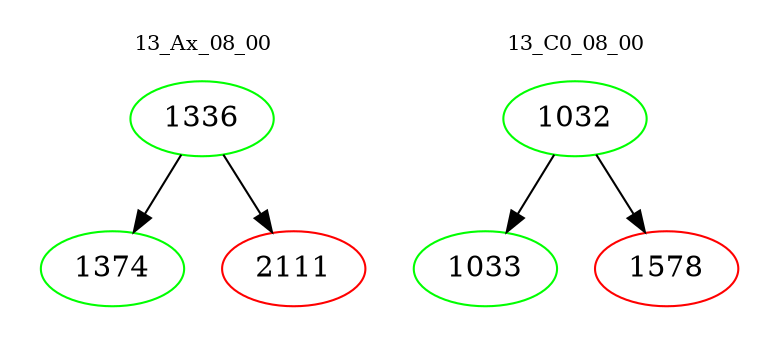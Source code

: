 digraph{
subgraph cluster_0 {
color = white
label = "13_Ax_08_00";
fontsize=10;
T0_1336 [label="1336", color="green"]
T0_1336 -> T0_1374 [color="black"]
T0_1374 [label="1374", color="green"]
T0_1336 -> T0_2111 [color="black"]
T0_2111 [label="2111", color="red"]
}
subgraph cluster_1 {
color = white
label = "13_C0_08_00";
fontsize=10;
T1_1032 [label="1032", color="green"]
T1_1032 -> T1_1033 [color="black"]
T1_1033 [label="1033", color="green"]
T1_1032 -> T1_1578 [color="black"]
T1_1578 [label="1578", color="red"]
}
}
